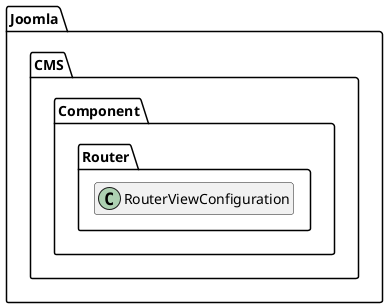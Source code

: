 @startuml
set namespaceSeparator \\
hide members
hide << alias >> circle

class Joomla\\CMS\\Component\\Router\\RouterViewConfiguration
@enduml
